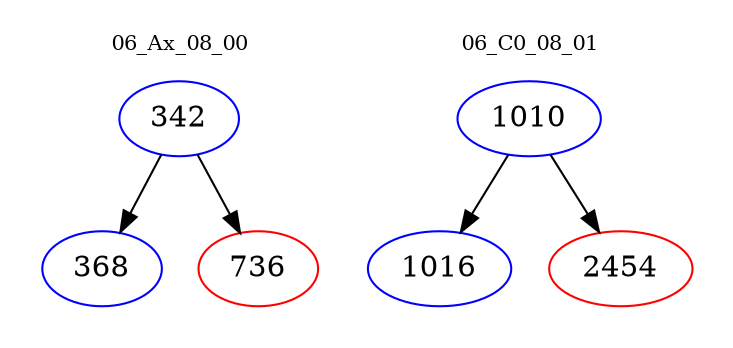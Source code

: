 digraph{
subgraph cluster_0 {
color = white
label = "06_Ax_08_00";
fontsize=10;
T0_342 [label="342", color="blue"]
T0_342 -> T0_368 [color="black"]
T0_368 [label="368", color="blue"]
T0_342 -> T0_736 [color="black"]
T0_736 [label="736", color="red"]
}
subgraph cluster_1 {
color = white
label = "06_C0_08_01";
fontsize=10;
T1_1010 [label="1010", color="blue"]
T1_1010 -> T1_1016 [color="black"]
T1_1016 [label="1016", color="blue"]
T1_1010 -> T1_2454 [color="black"]
T1_2454 [label="2454", color="red"]
}
}
